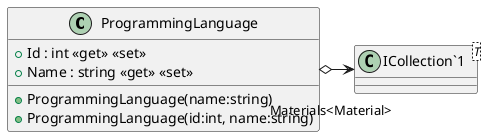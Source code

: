 @startuml
class ProgrammingLanguage {
    + ProgrammingLanguage(name:string)
    + ProgrammingLanguage(id:int, name:string)
    + Id : int <<get>> <<set>>
    + Name : string <<get>> <<set>>
}
class "ICollection`1"<T> {
}
ProgrammingLanguage o-> "Materials<Material>" "ICollection`1"
@enduml
